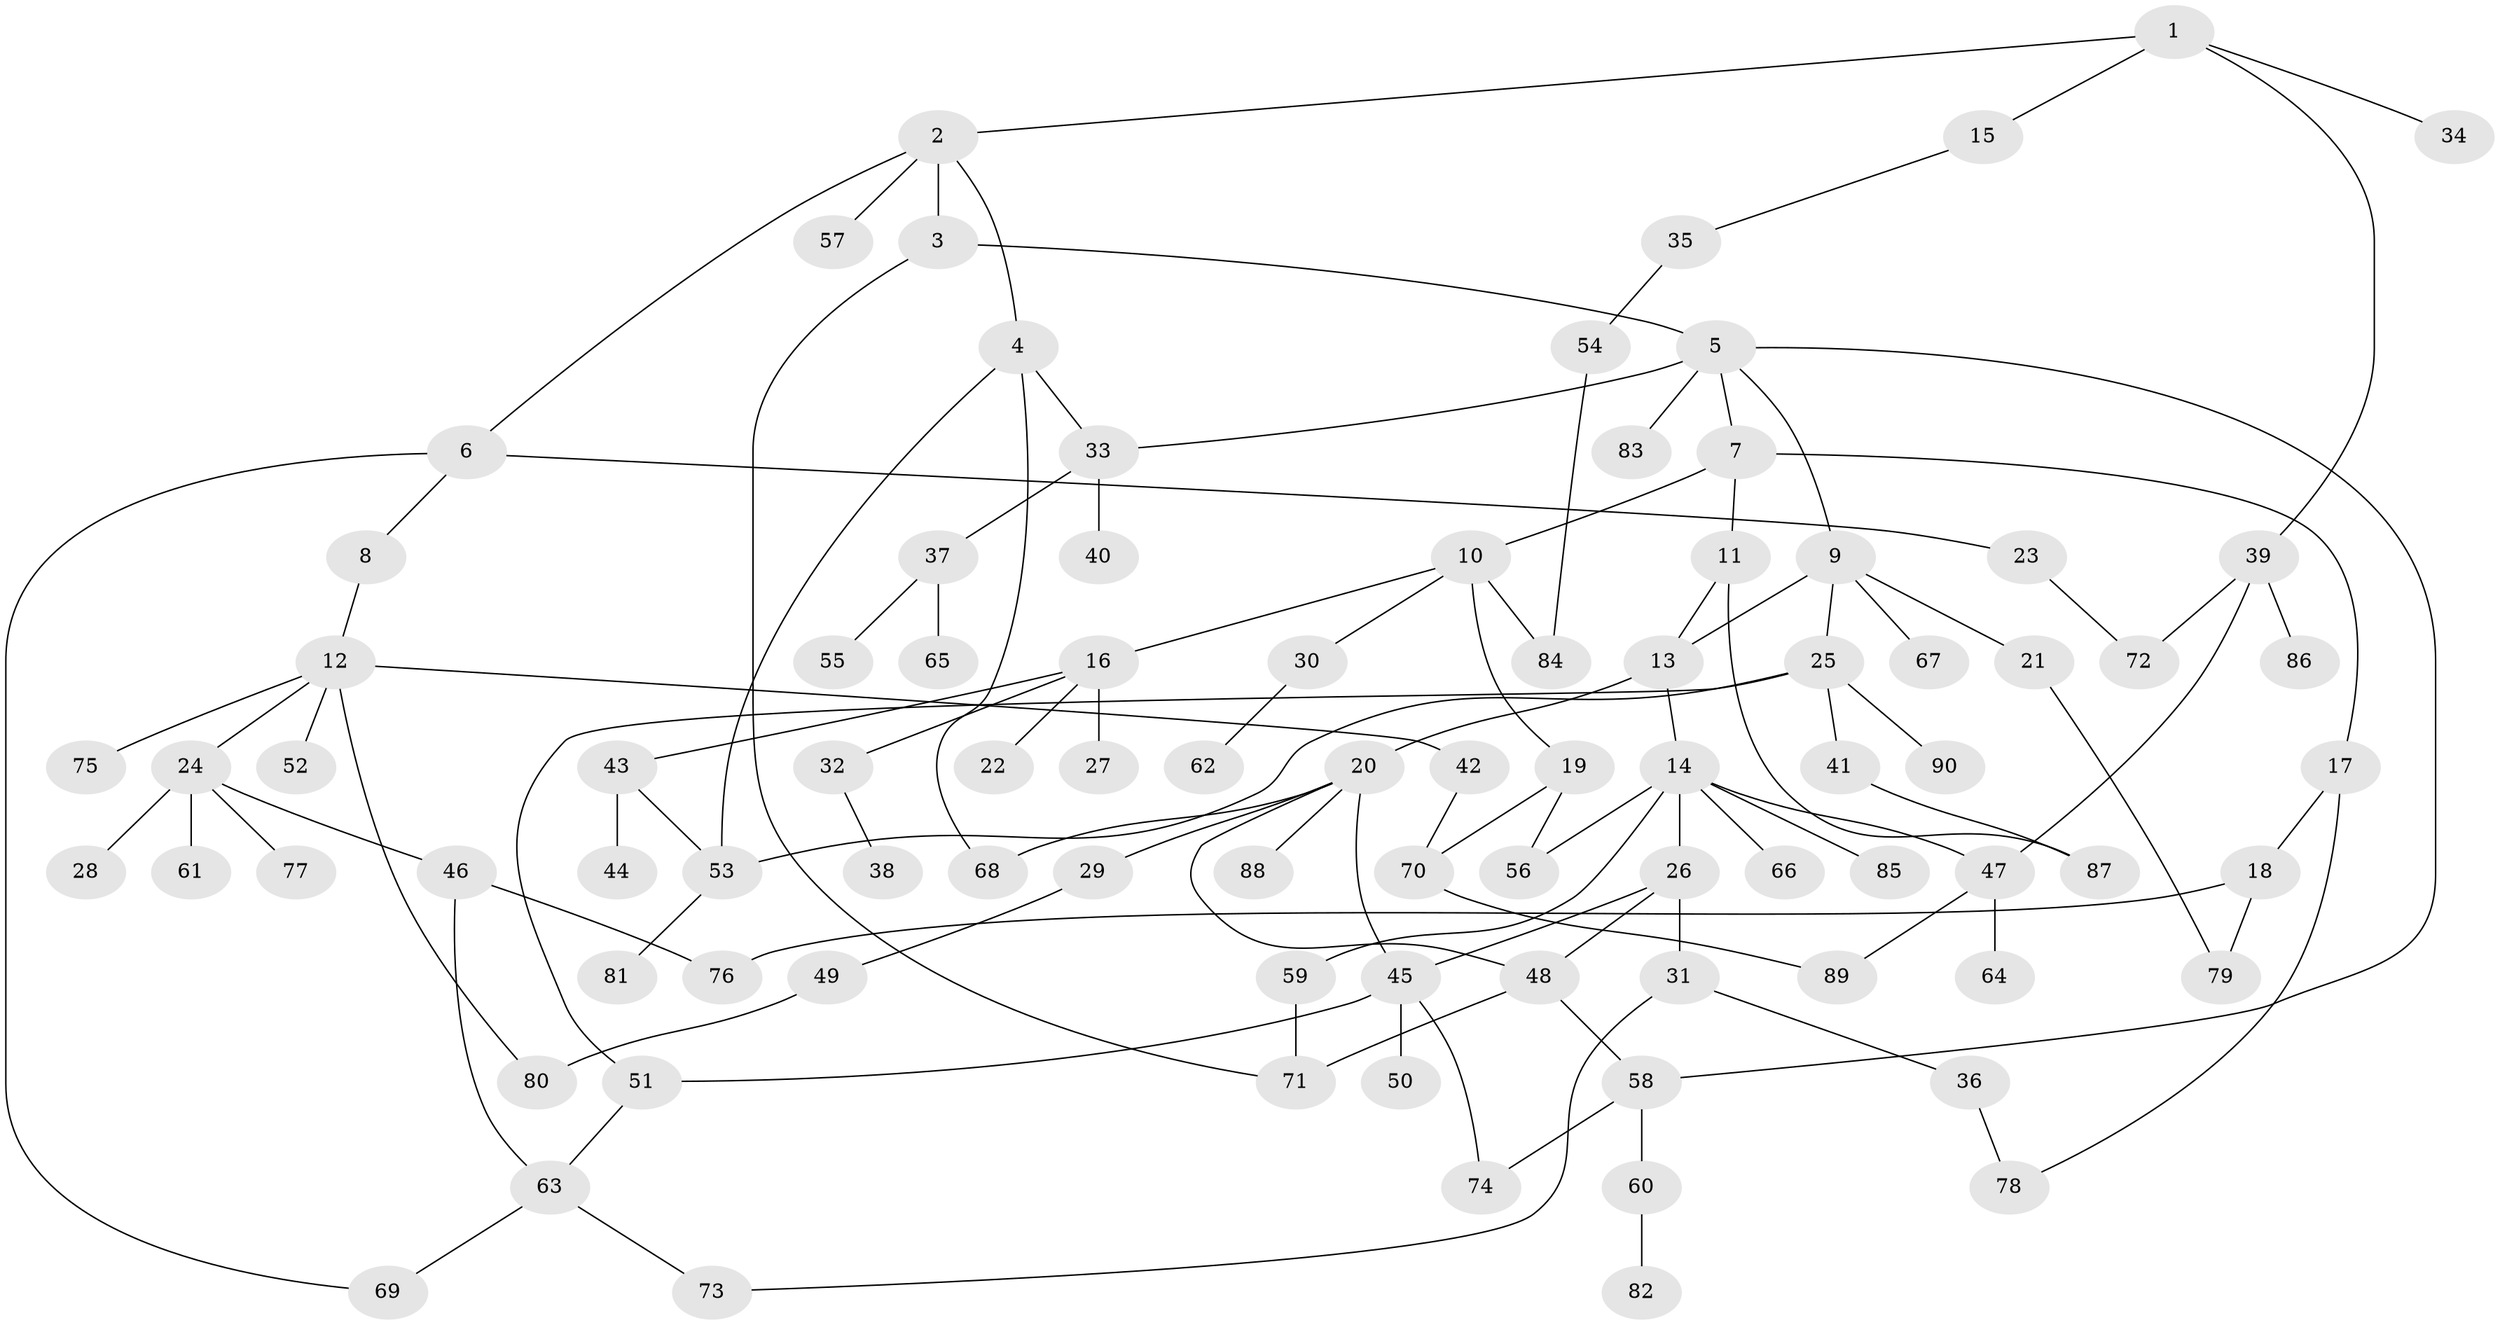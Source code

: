 // coarse degree distribution, {1: 0.5833333333333334, 4: 0.027777777777777776, 2: 0.16666666666666666, 6: 0.027777777777777776, 3: 0.05555555555555555, 7: 0.08333333333333333, 9: 0.027777777777777776, 11: 0.027777777777777776}
// Generated by graph-tools (version 1.1) at 2025/44/03/04/25 21:44:36]
// undirected, 90 vertices, 115 edges
graph export_dot {
graph [start="1"]
  node [color=gray90,style=filled];
  1;
  2;
  3;
  4;
  5;
  6;
  7;
  8;
  9;
  10;
  11;
  12;
  13;
  14;
  15;
  16;
  17;
  18;
  19;
  20;
  21;
  22;
  23;
  24;
  25;
  26;
  27;
  28;
  29;
  30;
  31;
  32;
  33;
  34;
  35;
  36;
  37;
  38;
  39;
  40;
  41;
  42;
  43;
  44;
  45;
  46;
  47;
  48;
  49;
  50;
  51;
  52;
  53;
  54;
  55;
  56;
  57;
  58;
  59;
  60;
  61;
  62;
  63;
  64;
  65;
  66;
  67;
  68;
  69;
  70;
  71;
  72;
  73;
  74;
  75;
  76;
  77;
  78;
  79;
  80;
  81;
  82;
  83;
  84;
  85;
  86;
  87;
  88;
  89;
  90;
  1 -- 2;
  1 -- 15;
  1 -- 34;
  1 -- 39;
  2 -- 3;
  2 -- 4;
  2 -- 6;
  2 -- 57;
  3 -- 5;
  3 -- 71;
  4 -- 33;
  4 -- 68;
  4 -- 53;
  5 -- 7;
  5 -- 9;
  5 -- 83;
  5 -- 33;
  5 -- 58;
  6 -- 8;
  6 -- 23;
  6 -- 69;
  7 -- 10;
  7 -- 11;
  7 -- 17;
  8 -- 12;
  9 -- 13;
  9 -- 21;
  9 -- 25;
  9 -- 67;
  10 -- 16;
  10 -- 19;
  10 -- 30;
  10 -- 84;
  11 -- 87;
  11 -- 13;
  12 -- 24;
  12 -- 42;
  12 -- 52;
  12 -- 75;
  12 -- 80;
  13 -- 14;
  13 -- 20;
  14 -- 26;
  14 -- 59;
  14 -- 66;
  14 -- 85;
  14 -- 56;
  14 -- 47;
  15 -- 35;
  16 -- 22;
  16 -- 27;
  16 -- 32;
  16 -- 43;
  17 -- 18;
  17 -- 78;
  18 -- 76;
  18 -- 79;
  19 -- 56;
  19 -- 70;
  20 -- 29;
  20 -- 48;
  20 -- 88;
  20 -- 45;
  20 -- 68;
  21 -- 79;
  23 -- 72;
  24 -- 28;
  24 -- 46;
  24 -- 61;
  24 -- 77;
  25 -- 41;
  25 -- 53;
  25 -- 90;
  25 -- 51;
  26 -- 31;
  26 -- 45;
  26 -- 48;
  29 -- 49;
  30 -- 62;
  31 -- 36;
  31 -- 73;
  32 -- 38;
  33 -- 37;
  33 -- 40;
  35 -- 54;
  36 -- 78;
  37 -- 55;
  37 -- 65;
  39 -- 47;
  39 -- 72;
  39 -- 86;
  41 -- 87;
  42 -- 70;
  43 -- 44;
  43 -- 53;
  45 -- 50;
  45 -- 51;
  45 -- 74;
  46 -- 63;
  46 -- 76;
  47 -- 64;
  47 -- 89;
  48 -- 58;
  48 -- 71;
  49 -- 80;
  51 -- 63;
  53 -- 81;
  54 -- 84;
  58 -- 60;
  58 -- 74;
  59 -- 71;
  60 -- 82;
  63 -- 73;
  63 -- 69;
  70 -- 89;
}
